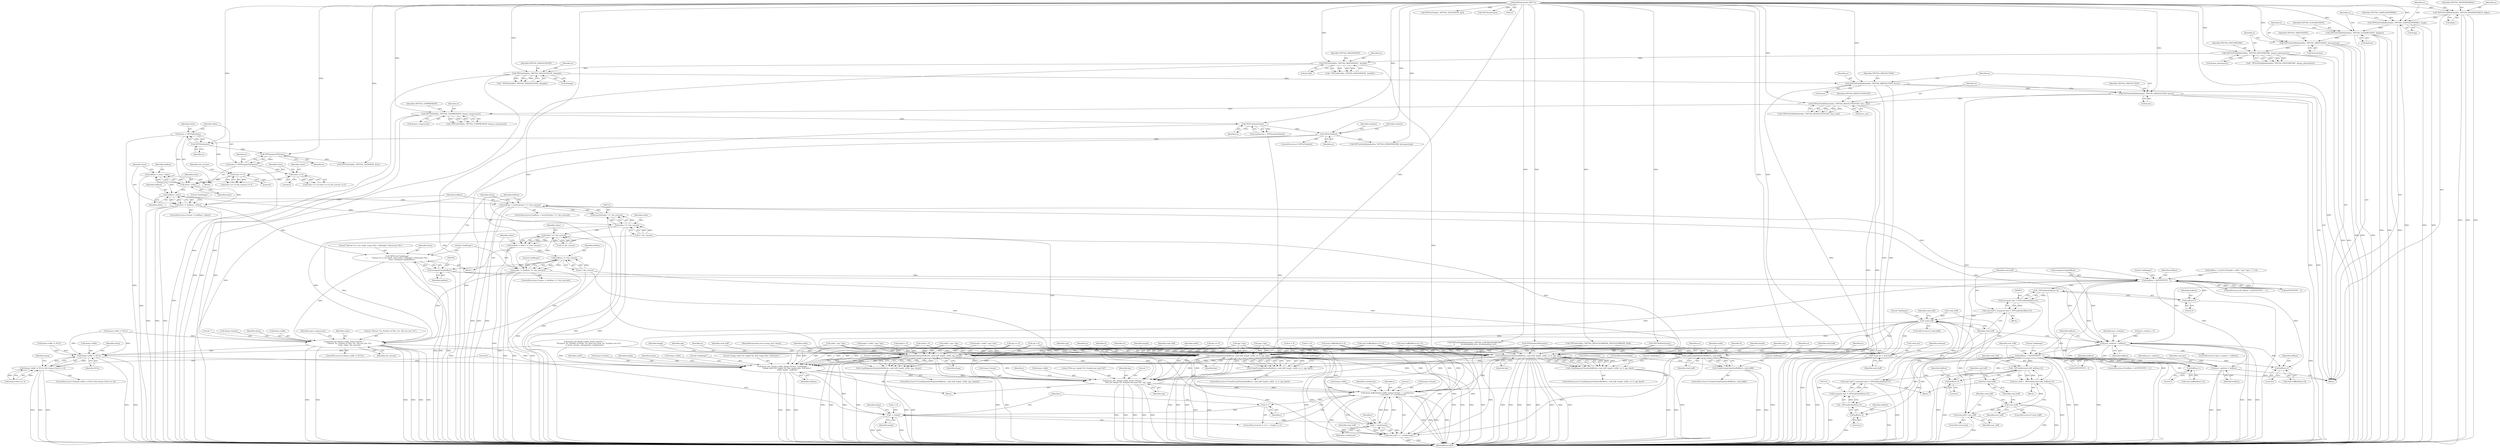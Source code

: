 digraph "0_libtiff_83a4b92815ea04969d494416eaae3d4c6b338e4a#diff-c8b4b355f9b5c06d585b23138e1c185f_5@integer" {
"1000692" [label="(Call,buffsize = tlsize * ntiles)"];
"1000694" [label="(Call,tlsize * ntiles)"];
"1000679" [label="(Call,tlsize == 0)"];
"1000651" [label="(Call,tlsize = TIFFTileSize(in))"];
"1000653" [label="(Call,TIFFTileSize(in))"];
"1000645" [label="(Call,TIFFIsTiled(in))"];
"1000422" [label="(Call,TIFFScanlineSize(in))"];
"1000304" [label="(Call,TIFFGetField(in, TIFFTAG_COMPRESSION, &input_compression))"];
"1000294" [label="(Call,TIFFGetFieldDefaulted(in, TIFFTAG_RESOLUTIONUNIT, &res_unit))"];
"1000287" [label="(Call,TIFFGetFieldDefaulted(in, TIFFTAG_YRESOLUTION, &yres))"];
"1000282" [label="(Call,TIFFGetFieldDefaulted(in, TIFFTAG_XRESOLUTION, &xres))"];
"1000274" [label="(Call,TIFFGetField(in, TIFFTAG_IMAGELENGTH, &length))"];
"1000264" [label="(Call,TIFFGetField(in, TIFFTAG_IMAGEWIDTH,  &width))"];
"1000254" [label="(Call,TIFFGetFieldDefaulted(in, TIFFTAG_PHOTOMETRIC, &input_photometric))"];
"1000247" [label="(Call,TIFFGetFieldDefaulted(in, TIFFTAG_ORIENTATION, &orientation))"];
"1000242" [label="(Call,TIFFGetFieldDefaulted(in, TIFFTAG_PLANARCONFIG, &planar))"];
"1000237" [label="(Call,TIFFGetFieldDefaulted(in, TIFFTAG_SAMPLESPERPIXEL, &spp))"];
"1000232" [label="(Call,TIFFGetFieldDefaulted(in, TIFFTAG_BITSPERSAMPLE, &bps))"];
"1000128" [label="(MethodParameterIn,TIFF* in)"];
"1000675" [label="(Call,ntiles == 0)"];
"1000655" [label="(Call,ntiles = TIFFNumberOfTiles(in))"];
"1000657" [label="(Call,TIFFNumberOfTiles(in))"];
"1000700" [label="(Call,buffsize / ntiles)"];
"1000698" [label="(Call,tlsize != (buffsize / ntiles))"];
"1000743" [label="(Call,TIFFError(\"loadImage\",\n\t        \"Tilesize %u is too small, using ntiles * tilelength * tilerowsize %lu\",\n                tlsize, (unsigned long)buffsize))"];
"1000756" [label="(Call,dump_info (dump->infile, dump->format, \"\", \n                 \"Tilesize: %u, Number of Tiles: %u, Tile row size: %u\",\n                 tlsize, ntiles, tile_rowsize))"];
"1001154" [label="(Call,dump->infile != NULL)"];
"1001153" [label="(Call,(dump->infile != NULL) && (dump->level == 2))"];
"1001165" [label="(Call,dump_info  (dump->infile, dump->format, \"loadImage\", \n                \"Image width %d, length %d, Raw image data, %4d bytes\",\n                width, length,  buffsize))"];
"1001177" [label="(Call,dump_info  (dump->infile, dump->format, \"\", \n                \"Bits per sample %d, Samples per pixel %d\", bps, spp))"];
"1001197" [label="(Call,dump_buffer(dump->infile, dump->format, 1, scanlinesize, \n                  i, read_buff + (i * scanlinesize)))"];
"1001195" [label="(Call,i++)"];
"1001192" [label="(Call,i < length)"];
"1001209" [label="(Call,i * scanlinesize)"];
"1001207" [label="(Call,read_buff + (i * scanlinesize))"];
"1000711" [label="(Call,buffsize < (uint32)(ntiles * tl * tile_rowsize))"];
"1000958" [label="(Call,buffsize > 0xFFFFFFFFU - 3)"];
"1000974" [label="(Call,_TIFFmalloc(buffsize+3))"];
"1000972" [label="(Call,(unsigned char *)_TIFFmalloc(buffsize+3))"];
"1000970" [label="(Call,read_buff = (unsigned char *)_TIFFmalloc(buffsize+3))"];
"1001024" [label="(Call,!read_buff)"];
"1001055" [label="(Call,*read_ptr = read_buff)"];
"1001070" [label="(Call,readContigStripsIntoBuffer(in, read_buff))"];
"1001069" [label="(Call,!(readContigStripsIntoBuffer(in, read_buff)))"];
"1001084" [label="(Call,readSeparateStripsIntoBuffer(in, read_buff, length, width, spp, dump))"];
"1001083" [label="(Call,!(readSeparateStripsIntoBuffer(in, read_buff, length, width, spp, dump)))"];
"1001107" [label="(Call,readContigTilesIntoBuffer(in, read_buff, length, width, tw, tl, spp, bps))"];
"1001106" [label="(Call,!(readContigTilesIntoBuffer(in, read_buff, length, width, tw, tl, spp, bps)))"];
"1001127" [label="(Call,readSeparateTilesIntoBuffer(in, read_buff, length, width, tw, tl, spp, bps))"];
"1001126" [label="(Call,!(readSeparateTilesIntoBuffer(in, read_buff, length, width, tw, tl, spp, bps)))"];
"1000975" [label="(Call,buffsize+3)"];
"1001041" [label="(Call,buffsize+1)"];
"1001048" [label="(Call,buffsize+2)"];
"1001052" [label="(Call,prev_readsize = buffsize)"];
"1000981" [label="(Call,prev_readsize < buffsize)"];
"1000986" [label="(Call,buffsize > 0xFFFFFFFFU - 3)"];
"1001000" [label="(Call,_TIFFrealloc(read_buff, buffsize+3))"];
"1000998" [label="(Call,new_buff = _TIFFrealloc(read_buff, buffsize+3))"];
"1001006" [label="(Call,!new_buff)"];
"1001020" [label="(Call,read_buff = new_buff)"];
"1001009" [label="(Call,free (read_buff))"];
"1001002" [label="(Call,buffsize+3)"];
"1001015" [label="(Call,_TIFFmalloc(buffsize+3))"];
"1001013" [label="(Call,(unsigned char *)_TIFFmalloc(buffsize+3))"];
"1001011" [label="(Call,read_buff = (unsigned char *)_TIFFmalloc(buffsize+3))"];
"1001016" [label="(Call,buffsize+3)"];
"1000715" [label="(Call,ntiles * tl * tile_rowsize)"];
"1000713" [label="(Call,(uint32)(ntiles * tl * tile_rowsize))"];
"1000723" [label="(Call,ntiles * tl * tile_rowsize)"];
"1000721" [label="(Call,buffsize = ntiles * tl * tile_rowsize)"];
"1000731" [label="(Call,buffsize / tl / tile_rowsize)"];
"1000729" [label="(Call,ntiles != (buffsize / tl / tile_rowsize))"];
"1000747" [label="(Call,(unsigned long)buffsize)"];
"1000884" [label="(Call,(unsigned long)buffsize)"];
"1001135" [label="(Identifier,bps)"];
"1001058" [label="(Identifier,read_buff)"];
"1001015" [label="(Call,_TIFFmalloc(buffsize+3))"];
"1000296" [label="(Identifier,TIFFTAG_RESOLUTIONUNIT)"];
"1000257" [label="(Call,&input_photometric)"];
"1001159" [label="(Call,dump->level == 2)"];
"1000284" [label="(Identifier,TIFFTAG_XRESOLUTION)"];
"1000980" [label="(ControlStructure,if (prev_readsize < buffsize))"];
"1000696" [label="(Identifier,ntiles)"];
"1000756" [label="(Call,dump_info (dump->infile, dump->format, \"\", \n                 \"Tilesize: %u, Number of Tiles: %u, Tile row size: %u\",\n                 tlsize, ntiles, tile_rowsize))"];
"1000658" [label="(Identifier,in)"];
"1001210" [label="(Identifier,i)"];
"1000297" [label="(Call,&res_unit)"];
"1001007" [label="(Identifier,new_buff)"];
"1000765" [label="(Identifier,tlsize)"];
"1000683" [label="(Identifier,tile_rowsize)"];
"1000255" [label="(Identifier,in)"];
"1001213" [label="(Literal,0)"];
"1000857" [label="(Call,length * width * spp * bps)"];
"1001186" [label="(Identifier,bps)"];
"1000304" [label="(Call,TIFFGetField(in, TIFFTAG_COMPRESSION, &input_compression))"];
"1001184" [label="(Literal,\"\")"];
"1001024" [label="(Call,!read_buff)"];
"1001206" [label="(Identifier,i)"];
"1001028" [label="(Literal,\"loadImage\")"];
"1001071" [label="(Identifier,in)"];
"1001098" [label="(ControlStructure,break;)"];
"1001083" [label="(Call,!(readSeparateStripsIntoBuffer(in, read_buff, length, width, spp, dump)))"];
"1001132" [label="(Identifier,tw)"];
"1000265" [label="(Identifier,in)"];
"1000975" [label="(Call,buffsize+3)"];
"1000851" [label="(Call,buffsize < (uint32) (((length * width * spp * bps) + 7) / 8))"];
"1000248" [label="(Identifier,in)"];
"1000976" [label="(Identifier,buffsize)"];
"1000697" [label="(ControlStructure,if (tlsize != (buffsize / ntiles)))"];
"1001053" [label="(Identifier,prev_readsize)"];
"1001018" [label="(Literal,3)"];
"1000181" [label="(Call,width = 0)"];
"1001049" [label="(Identifier,buffsize)"];
"1001179" [label="(Identifier,dump)"];
"1000750" [label="(ControlStructure,if (dump->infile != NULL))"];
"1001009" [label="(Call,free (read_buff))"];
"1001106" [label="(Call,!(readContigTilesIntoBuffer(in, read_buff, length, width, tw, tl, spp, bps)))"];
"1000645" [label="(Call,TIFFIsTiled(in))"];
"1000757" [label="(Call,dump->infile)"];
"1001008" [label="(Block,)"];
"1001177" [label="(Call,dump_info  (dump->infile, dump->format, \"\", \n                \"Bits per sample %d, Samples per pixel %d\", bps, spp))"];
"1000988" [label="(Call,0xFFFFFFFFU - 3)"];
"1001088" [label="(Identifier,width)"];
"1001181" [label="(Call,dump->format)"];
"1000263" [label="(Call,! TIFFGetField(in, TIFFTAG_IMAGEWIDTH,  &width))"];
"1000730" [label="(Identifier,ntiles)"];
"1000420" [label="(Call,scanlinesize = TIFFScanlineSize(in))"];
"1000256" [label="(Identifier,TIFFTAG_PHOTOMETRIC)"];
"1001005" [label="(ControlStructure,if (!new_buff))"];
"1001069" [label="(Call,!(readContigStripsIntoBuffer(in, read_buff)))"];
"1001166" [label="(Call,dump->infile)"];
"1000237" [label="(Call,TIFFGetFieldDefaulted(in, TIFFTAG_SAMPLESPERPIXEL, &spp))"];
"1001087" [label="(Identifier,length)"];
"1000971" [label="(Identifier,read_buff)"];
"1001199" [label="(Identifier,dump)"];
"1000132" [label="(Block,)"];
"1000987" [label="(Identifier,buffsize)"];
"1000699" [label="(Identifier,tlsize)"];
"1000266" [label="(Identifier,TIFFTAG_IMAGEWIDTH)"];
"1001025" [label="(Identifier,read_buff)"];
"1001131" [label="(Identifier,width)"];
"1000285" [label="(Call,&xres)"];
"1000960" [label="(Call,0xFFFFFFFFU - 3)"];
"1001187" [label="(Identifier,spp)"];
"1000956" [label="(Block,)"];
"1001055" [label="(Call,*read_ptr = read_buff)"];
"1000985" [label="(ControlStructure,if( buffsize > 0xFFFFFFFFU - 3 ))"];
"1001002" [label="(Call,buffsize+3)"];
"1000238" [label="(Identifier,in)"];
"1001017" [label="(Identifier,buffsize)"];
"1001041" [label="(Call,buffsize+1)"];
"1001189" [label="(Call,i = 0)"];
"1000656" [label="(Identifier,ntiles)"];
"1000908" [label="(Identifier,input_compression)"];
"1000678" [label="(Call,tlsize == 0 || tile_rowsize == 0)"];
"1000239" [label="(Identifier,TIFFTAG_SAMPLESPERPIXEL)"];
"1001167" [label="(Identifier,dump)"];
"1001190" [label="(Identifier,i)"];
"1000159" [label="(Call,spp = 0)"];
"1001115" [label="(Identifier,bps)"];
"1000998" [label="(Call,new_buff = _TIFFrealloc(read_buff, buffsize+3))"];
"1000749" [label="(Identifier,buffsize)"];
"1000651" [label="(Call,tlsize = TIFFTileSize(in))"];
"1000244" [label="(Identifier,TIFFTAG_PLANARCONFIG)"];
"1000772" [label="(Identifier,readunit)"];
"1001050" [label="(Literal,2)"];
"1001042" [label="(Identifier,buffsize)"];
"1001020" [label="(Call,read_buff = new_buff)"];
"1001023" [label="(ControlStructure,if (!read_buff))"];
"1000710" [label="(ControlStructure,if (buffsize < (uint32)(ntiles * tl * tile_rowsize)))"];
"1001133" [label="(Identifier,tl)"];
"1000289" [label="(Identifier,TIFFTAG_YRESOLUTION)"];
"1000723" [label="(Call,ntiles * tl * tile_rowsize)"];
"1000655" [label="(Call,ntiles = TIFFNumberOfTiles(in))"];
"1000306" [label="(Identifier,TIFFTAG_COMPRESSION)"];
"1000649" [label="(Identifier,readunit)"];
"1001130" [label="(Identifier,length)"];
"1000293" [label="(Call,!TIFFGetFieldDefaulted(in, TIFFTAG_RESOLUTIONUNIT, &res_unit))"];
"1001001" [label="(Identifier,read_buff)"];
"1000267" [label="(Call,&width)"];
"1000982" [label="(Identifier,prev_readsize)"];
"1001114" [label="(Identifier,spp)"];
"1001134" [label="(Identifier,spp)"];
"1001128" [label="(Identifier,in)"];
"1000422" [label="(Call,TIFFScanlineSize(in))"];
"1001011" [label="(Call,read_buff = (unsigned char *)_TIFFmalloc(buffsize+3))"];
"1000747" [label="(Call,(unsigned long)buffsize)"];
"1001118" [label="(Literal,\"loadImage\")"];
"1001000" [label="(Call,_TIFFrealloc(read_buff, buffsize+3))"];
"1000277" [label="(Call,&length)"];
"1000914" [label="(Call,TIFFSetField(in, TIFFTAG_JPEGCOLORMODE, JPEGCOLORMODE_RGB))"];
"1000676" [label="(Identifier,ntiles)"];
"1000875" [label="(Call,spp * bps)"];
"1001158" [label="(Identifier,NULL)"];
"1001176" [label="(Identifier,buffsize)"];
"1000295" [label="(Identifier,in)"];
"1000674" [label="(Call,ntiles == 0 || tlsize == 0 || tile_rowsize == 0)"];
"1001208" [label="(Identifier,read_buff)"];
"1001056" [label="(Call,*read_ptr)"];
"1001048" [label="(Call,buffsize+2)"];
"1001004" [label="(Literal,3)"];
"1000423" [label="(Identifier,in)"];
"1000653" [label="(Call,TIFFTileSize(in))"];
"1000264" [label="(Call,TIFFGetField(in, TIFFTAG_IMAGEWIDTH,  &width))"];
"1000185" [label="(Call,length = 0)"];
"1000652" [label="(Identifier,tlsize)"];
"1000646" [label="(Identifier,in)"];
"1000242" [label="(Call,TIFFGetFieldDefaulted(in, TIFFTAG_PLANARCONFIG, &planar))"];
"1001204" [label="(Literal,1)"];
"1001090" [label="(Identifier,dump)"];
"1001126" [label="(Call,!(readSeparateTilesIntoBuffer(in, read_buff, length, width, tw, tl, spp, bps)))"];
"1000711" [label="(Call,buffsize < (uint32)(ntiles * tl * tile_rowsize))"];
"1000700" [label="(Call,buffsize / ntiles)"];
"1001154" [label="(Call,dump->infile != NULL)"];
"1001172" [label="(Literal,\"loadImage\")"];
"1000283" [label="(Identifier,in)"];
"1000632" [label="(Call,spp == 0)"];
"1001038" [label="(Call,read_buff[buffsize+1] = 0)"];
"1001045" [label="(Call,read_buff[buffsize+2] = 0)"];
"1000659" [label="(Call,TIFFGetField(in, TIFFTAG_TILEWIDTH, &tw))"];
"1000679" [label="(Call,tlsize == 0)"];
"1000243" [label="(Identifier,in)"];
"1000721" [label="(Call,buffsize = ntiles * tl * tile_rowsize)"];
"1000290" [label="(Call,&yres)"];
"1000305" [label="(Identifier,in)"];
"1000247" [label="(Call,TIFFGetFieldDefaulted(in, TIFFTAG_ORIENTATION, &orientation))"];
"1000249" [label="(Identifier,TIFFTAG_ORIENTATION)"];
"1000664" [label="(Call,TIFFGetField(in, TIFFTAG_TILELENGTH, &tl))"];
"1001089" [label="(Identifier,spp)"];
"1001019" [label="(ControlStructure,else)"];
"1001201" [label="(Call,dump->format)"];
"1001198" [label="(Call,dump->infile)"];
"1000720" [label="(Block,)"];
"1001039" [label="(Call,read_buff[buffsize+1])"];
"1001108" [label="(Identifier,in)"];
"1001155" [label="(Call,dump->infile)"];
"1001084" [label="(Call,readSeparateStripsIntoBuffer(in, read_buff, length, width, spp, dump))"];
"1000253" [label="(Call,! TIFFGetFieldDefaulted(in, TIFFTAG_PHOTOMETRIC, &input_photometric))"];
"1000861" [label="(Call,spp * bps)"];
"1000234" [label="(Identifier,TIFFTAG_BITSPERSAMPLE)"];
"1001054" [label="(Identifier,buffsize)"];
"1000957" [label="(ControlStructure,if( buffsize > 0xFFFFFFFFU - 3 ))"];
"1000745" [label="(Literal,\"Tilesize %u is too small, using ntiles * tilelength * tilerowsize %lu\")"];
"1000712" [label="(Identifier,buffsize)"];
"1001107" [label="(Call,readContigTilesIntoBuffer(in, read_buff, length, width, tw, tl, spp, bps))"];
"1000774" [label="(Call,TIFFGetFieldDefaulted(in, TIFFTAG_ROWSPERSTRIP, &rowsperstrip))"];
"1000753" [label="(Identifier,dump)"];
"1001082" [label="(ControlStructure,if (!(readSeparateStripsIntoBuffer(in, read_buff, length, width, spp, dump))))"];
"1001113" [label="(Identifier,tl)"];
"1000766" [label="(Identifier,ntiles)"];
"1001057" [label="(Identifier,read_ptr)"];
"1000303" [label="(Call,!TIFFGetField(in, TIFFTAG_COMPRESSION, &input_compression))"];
"1001012" [label="(Identifier,read_buff)"];
"1001161" [label="(Identifier,dump)"];
"1000767" [label="(Identifier,tile_rowsize)"];
"1001209" [label="(Call,i * scanlinesize)"];
"1000722" [label="(Identifier,buffsize)"];
"1000715" [label="(Call,ntiles * tl * tile_rowsize)"];
"1000671" [label="(Call,TIFFTileRowSize(in))"];
"1000250" [label="(Call,&orientation)"];
"1000629" [label="(Call,bps == 0)"];
"1001033" [label="(Call,read_buff[buffsize] = 0)"];
"1001085" [label="(Identifier,in)"];
"1000986" [label="(Call,buffsize > 0xFFFFFFFFU - 3)"];
"1001010" [label="(Identifier,read_buff)"];
"1000695" [label="(Identifier,tlsize)"];
"1001214" [label="(MethodReturn,RET)"];
"1000675" [label="(Call,ntiles == 0)"];
"1001112" [label="(Identifier,tw)"];
"1000205" [label="(Call,tw = 0)"];
"1001022" [label="(Identifier,new_buff)"];
"1000240" [label="(Call,&spp)"];
"1000893" [label="(Call,dump_info (dump->infile, dump->format, \"\",\n                 \"Stripsize: %u, Number of Strips: %u, Rows per Strip: %u, Scanline size: %u\",\n\t\t stsize, nstrips, rowsperstrip, scanlinesize))"];
"1001138" [label="(Literal,\"loadImage\")"];
"1001043" [label="(Literal,1)"];
"1000983" [label="(Identifier,buffsize)"];
"1000738" [label="(Literal,\"loadImage\")"];
"1001164" [label="(Block,)"];
"1001013" [label="(Call,(unsigned char *)_TIFFmalloc(buffsize+3))"];
"1000859" [label="(Call,width * spp * bps)"];
"1001211" [label="(Identifier,scanlinesize)"];
"1000925" [label="(Call,TIFFGetFieldDefaulted(in, TIFFTAG_YCBCRSUBSAMPLING,\n \t\t           &subsampling_horiz, &subsampling_vert))"];
"1000764" [label="(Literal,\"Tilesize: %u, Number of Tiles: %u, Tile row size: %u\")"];
"1000694" [label="(Call,tlsize * ntiles)"];
"1001086" [label="(Identifier,read_buff)"];
"1000288" [label="(Identifier,in)"];
"1000698" [label="(Call,tlsize != (buffsize / ntiles))"];
"1001143" [label="(ControlStructure,break;)"];
"1000233" [label="(Identifier,in)"];
"1001093" [label="(Literal,\"loadImage\")"];
"1000307" [label="(Call,&input_compression)"];
"1000984" [label="(Block,)"];
"1000981" [label="(Call,prev_readsize < buffsize)"];
"1000725" [label="(Call,tl * tile_rowsize)"];
"1000282" [label="(Call,TIFFGetFieldDefaulted(in, TIFFTAG_XRESOLUTION, &xres))"];
"1000294" [label="(Call,TIFFGetFieldDefaulted(in, TIFFTAG_RESOLUTIONUNIT, &res_unit))"];
"1000958" [label="(Call,buffsize > 0xFFFFFFFFU - 3)"];
"1000128" [label="(MethodParameterIn,TIFF* in)"];
"1001129" [label="(Identifier,read_buff)"];
"1000713" [label="(Call,(uint32)(ntiles * tl * tile_rowsize))"];
"1000274" [label="(Call,TIFFGetField(in, TIFFTAG_IMAGELENGTH, &length))"];
"1000235" [label="(Call,&bps)"];
"1000692" [label="(Call,buffsize = tlsize * ntiles)"];
"1000677" [label="(Literal,0)"];
"1000729" [label="(Call,ntiles != (buffsize / tl / tile_rowsize))"];
"1000733" [label="(Call,tl / tile_rowsize)"];
"1000232" [label="(Call,TIFFGetFieldDefaulted(in, TIFFTAG_BITSPERSAMPLE, &bps))"];
"1000660" [label="(Identifier,in)"];
"1001153" [label="(Call,(dump->infile != NULL) && (dump->level == 2))"];
"1000965" [label="(Literal,\"loadImage\")"];
"1000654" [label="(Identifier,in)"];
"1000781" [label="(Call,TIFFStripSize(in))"];
"1000763" [label="(Literal,\"\")"];
"1001173" [label="(Literal,\"Image width %d, length %d, Raw image data, %4d bytes\")"];
"1000970" [label="(Call,read_buff = (unsigned char *)_TIFFmalloc(buffsize+3))"];
"1000954" [label="(Call,!read_buff)"];
"1001105" [label="(ControlStructure,if (!(readContigTilesIntoBuffer(in, read_buff, length, width, tw, tl, spp, bps))))"];
"1000743" [label="(Call,TIFFError(\"loadImage\",\n\t        \"Tilesize %u is too small, using ntiles * tilelength * tilerowsize %lu\",\n                tlsize, (unsigned long)buffsize))"];
"1000701" [label="(Identifier,buffsize)"];
"1000717" [label="(Call,tl * tile_rowsize)"];
"1000693" [label="(Identifier,buffsize)"];
"1000275" [label="(Identifier,in)"];
"1000681" [label="(Literal,0)"];
"1001110" [label="(Identifier,length)"];
"1000229" [label="(Call,prev_readsize = 0)"];
"1000273" [label="(Call,! TIFFGetField(in, TIFFTAG_IMAGELENGTH, &length))"];
"1000254" [label="(Call,TIFFGetFieldDefaulted(in, TIFFTAG_PHOTOMETRIC, &input_photometric))"];
"1001046" [label="(Call,read_buff[buffsize+2])"];
"1000716" [label="(Identifier,ntiles)"];
"1001178" [label="(Call,dump->infile)"];
"1000760" [label="(Call,dump->format)"];
"1001006" [label="(Call,!new_buff)"];
"1000972" [label="(Call,(unsigned char *)_TIFFmalloc(buffsize+3))"];
"1000657" [label="(Call,TIFFNumberOfTiles(in))"];
"1000977" [label="(Literal,3)"];
"1000245" [label="(Call,&planar)"];
"1000873" [label="(Call,width * spp * bps)"];
"1001109" [label="(Identifier,read_buff)"];
"1000647" [label="(Block,)"];
"1000644" [label="(ControlStructure,if (TIFFIsTiled(in)))"];
"1000702" [label="(Identifier,ntiles)"];
"1000287" [label="(Call,TIFFGetFieldDefaulted(in, TIFFTAG_YRESOLUTION, &yres))"];
"1000871" [label="(Call,length * width * spp * bps)"];
"1001193" [label="(Identifier,i)"];
"1000974" [label="(Call,_TIFFmalloc(buffsize+3))"];
"1000993" [label="(Literal,\"loadImage\")"];
"1001205" [label="(Identifier,scanlinesize)"];
"1000209" [label="(Call,tl = 0)"];
"1000731" [label="(Call,buffsize / tl / tile_rowsize)"];
"1001152" [label="(ControlStructure,if ((dump->infile != NULL) && (dump->level == 2)))"];
"1001068" [label="(ControlStructure,if (!(readContigStripsIntoBuffer(in, read_buff))))"];
"1001127" [label="(Call,readSeparateTilesIntoBuffer(in, read_buff, length, width, tw, tl, spp, bps))"];
"1000680" [label="(Identifier,tlsize)"];
"1000744" [label="(Literal,\"loadImage\")"];
"1000888" [label="(Call,dump->infile != NULL)"];
"1001165" [label="(Call,dump_info  (dump->infile, dump->format, \"loadImage\", \n                \"Image width %d, length %d, Raw image data, %4d bytes\",\n                width, length,  buffsize))"];
"1001052" [label="(Call,prev_readsize = buffsize)"];
"1001035" [label="(Identifier,read_buff)"];
"1001111" [label="(Identifier,width)"];
"1001174" [label="(Identifier,width)"];
"1000785" [label="(Call,TIFFNumberOfStrips(in))"];
"1001075" [label="(Literal,\"loadImage\")"];
"1000999" [label="(Identifier,new_buff)"];
"1000751" [label="(Call,dump->infile != NULL)"];
"1000724" [label="(Identifier,ntiles)"];
"1000746" [label="(Identifier,tlsize)"];
"1000705" [label="(Literal,\"loadImage\")"];
"1001188" [label="(ControlStructure,for (i = 0; i < length; i++))"];
"1000728" [label="(ControlStructure,if (ntiles != (buffsize / tl / tile_rowsize)))"];
"1000130" [label="(MethodParameterIn,struct dump_opts *dump)"];
"1001016" [label="(Call,buffsize+3)"];
"1001169" [label="(Call,dump->format)"];
"1001125" [label="(ControlStructure,if (!(readSeparateTilesIntoBuffer(in, read_buff, length, width, tw, tl, spp, bps))))"];
"1000276" [label="(Identifier,TIFFTAG_IMAGELENGTH)"];
"1001175" [label="(Identifier,length)"];
"1001060" [label="(Identifier,readunit)"];
"1001072" [label="(Identifier,read_buff)"];
"1001207" [label="(Call,read_buff + (i * scanlinesize))"];
"1001194" [label="(Identifier,length)"];
"1001021" [label="(Identifier,read_buff)"];
"1001003" [label="(Identifier,buffsize)"];
"1000732" [label="(Identifier,buffsize)"];
"1001192" [label="(Call,i < length)"];
"1000959" [label="(Identifier,buffsize)"];
"1001070" [label="(Call,readContigStripsIntoBuffer(in, read_buff))"];
"1001196" [label="(Identifier,i)"];
"1001197" [label="(Call,dump_buffer(dump->infile, dump->format, 1, scanlinesize, \n                  i, read_buff + (i * scanlinesize)))"];
"1001185" [label="(Literal,\"Bits per sample %d, Samples per pixel %d\")"];
"1001195" [label="(Call,i++)"];
"1000692" -> "1000647"  [label="AST: "];
"1000692" -> "1000694"  [label="CFG: "];
"1000693" -> "1000692"  [label="AST: "];
"1000694" -> "1000692"  [label="AST: "];
"1000699" -> "1000692"  [label="CFG: "];
"1000692" -> "1001214"  [label="DDG: "];
"1000694" -> "1000692"  [label="DDG: "];
"1000694" -> "1000692"  [label="DDG: "];
"1000692" -> "1000700"  [label="DDG: "];
"1000694" -> "1000696"  [label="CFG: "];
"1000695" -> "1000694"  [label="AST: "];
"1000696" -> "1000694"  [label="AST: "];
"1000679" -> "1000694"  [label="DDG: "];
"1000651" -> "1000694"  [label="DDG: "];
"1000675" -> "1000694"  [label="DDG: "];
"1000694" -> "1000698"  [label="DDG: "];
"1000694" -> "1000700"  [label="DDG: "];
"1000679" -> "1000678"  [label="AST: "];
"1000679" -> "1000681"  [label="CFG: "];
"1000680" -> "1000679"  [label="AST: "];
"1000681" -> "1000679"  [label="AST: "];
"1000683" -> "1000679"  [label="CFG: "];
"1000678" -> "1000679"  [label="CFG: "];
"1000679" -> "1000678"  [label="DDG: "];
"1000679" -> "1000678"  [label="DDG: "];
"1000651" -> "1000679"  [label="DDG: "];
"1000651" -> "1000647"  [label="AST: "];
"1000651" -> "1000653"  [label="CFG: "];
"1000652" -> "1000651"  [label="AST: "];
"1000653" -> "1000651"  [label="AST: "];
"1000656" -> "1000651"  [label="CFG: "];
"1000651" -> "1001214"  [label="DDG: "];
"1000653" -> "1000651"  [label="DDG: "];
"1000653" -> "1000654"  [label="CFG: "];
"1000654" -> "1000653"  [label="AST: "];
"1000645" -> "1000653"  [label="DDG: "];
"1000128" -> "1000653"  [label="DDG: "];
"1000653" -> "1000657"  [label="DDG: "];
"1000645" -> "1000644"  [label="AST: "];
"1000645" -> "1000646"  [label="CFG: "];
"1000646" -> "1000645"  [label="AST: "];
"1000649" -> "1000645"  [label="CFG: "];
"1000772" -> "1000645"  [label="CFG: "];
"1000645" -> "1001214"  [label="DDG: "];
"1000422" -> "1000645"  [label="DDG: "];
"1000128" -> "1000645"  [label="DDG: "];
"1000645" -> "1000774"  [label="DDG: "];
"1000422" -> "1000420"  [label="AST: "];
"1000422" -> "1000423"  [label="CFG: "];
"1000423" -> "1000422"  [label="AST: "];
"1000420" -> "1000422"  [label="CFG: "];
"1000422" -> "1001214"  [label="DDG: "];
"1000422" -> "1000420"  [label="DDG: "];
"1000304" -> "1000422"  [label="DDG: "];
"1000128" -> "1000422"  [label="DDG: "];
"1000304" -> "1000303"  [label="AST: "];
"1000304" -> "1000307"  [label="CFG: "];
"1000305" -> "1000304"  [label="AST: "];
"1000306" -> "1000304"  [label="AST: "];
"1000307" -> "1000304"  [label="AST: "];
"1000303" -> "1000304"  [label="CFG: "];
"1000304" -> "1001214"  [label="DDG: "];
"1000304" -> "1001214"  [label="DDG: "];
"1000304" -> "1000303"  [label="DDG: "];
"1000304" -> "1000303"  [label="DDG: "];
"1000304" -> "1000303"  [label="DDG: "];
"1000294" -> "1000304"  [label="DDG: "];
"1000128" -> "1000304"  [label="DDG: "];
"1000294" -> "1000293"  [label="AST: "];
"1000294" -> "1000297"  [label="CFG: "];
"1000295" -> "1000294"  [label="AST: "];
"1000296" -> "1000294"  [label="AST: "];
"1000297" -> "1000294"  [label="AST: "];
"1000293" -> "1000294"  [label="CFG: "];
"1000294" -> "1001214"  [label="DDG: "];
"1000294" -> "1001214"  [label="DDG: "];
"1000294" -> "1000293"  [label="DDG: "];
"1000294" -> "1000293"  [label="DDG: "];
"1000294" -> "1000293"  [label="DDG: "];
"1000287" -> "1000294"  [label="DDG: "];
"1000128" -> "1000294"  [label="DDG: "];
"1000287" -> "1000132"  [label="AST: "];
"1000287" -> "1000290"  [label="CFG: "];
"1000288" -> "1000287"  [label="AST: "];
"1000289" -> "1000287"  [label="AST: "];
"1000290" -> "1000287"  [label="AST: "];
"1000295" -> "1000287"  [label="CFG: "];
"1000287" -> "1001214"  [label="DDG: "];
"1000287" -> "1001214"  [label="DDG: "];
"1000287" -> "1001214"  [label="DDG: "];
"1000282" -> "1000287"  [label="DDG: "];
"1000128" -> "1000287"  [label="DDG: "];
"1000282" -> "1000132"  [label="AST: "];
"1000282" -> "1000285"  [label="CFG: "];
"1000283" -> "1000282"  [label="AST: "];
"1000284" -> "1000282"  [label="AST: "];
"1000285" -> "1000282"  [label="AST: "];
"1000288" -> "1000282"  [label="CFG: "];
"1000282" -> "1001214"  [label="DDG: "];
"1000282" -> "1001214"  [label="DDG: "];
"1000282" -> "1001214"  [label="DDG: "];
"1000274" -> "1000282"  [label="DDG: "];
"1000128" -> "1000282"  [label="DDG: "];
"1000274" -> "1000273"  [label="AST: "];
"1000274" -> "1000277"  [label="CFG: "];
"1000275" -> "1000274"  [label="AST: "];
"1000276" -> "1000274"  [label="AST: "];
"1000277" -> "1000274"  [label="AST: "];
"1000273" -> "1000274"  [label="CFG: "];
"1000274" -> "1001214"  [label="DDG: "];
"1000274" -> "1001214"  [label="DDG: "];
"1000274" -> "1000273"  [label="DDG: "];
"1000274" -> "1000273"  [label="DDG: "];
"1000274" -> "1000273"  [label="DDG: "];
"1000264" -> "1000274"  [label="DDG: "];
"1000128" -> "1000274"  [label="DDG: "];
"1000264" -> "1000263"  [label="AST: "];
"1000264" -> "1000267"  [label="CFG: "];
"1000265" -> "1000264"  [label="AST: "];
"1000266" -> "1000264"  [label="AST: "];
"1000267" -> "1000264"  [label="AST: "];
"1000263" -> "1000264"  [label="CFG: "];
"1000264" -> "1001214"  [label="DDG: "];
"1000264" -> "1001214"  [label="DDG: "];
"1000264" -> "1000263"  [label="DDG: "];
"1000264" -> "1000263"  [label="DDG: "];
"1000264" -> "1000263"  [label="DDG: "];
"1000254" -> "1000264"  [label="DDG: "];
"1000128" -> "1000264"  [label="DDG: "];
"1000254" -> "1000253"  [label="AST: "];
"1000254" -> "1000257"  [label="CFG: "];
"1000255" -> "1000254"  [label="AST: "];
"1000256" -> "1000254"  [label="AST: "];
"1000257" -> "1000254"  [label="AST: "];
"1000253" -> "1000254"  [label="CFG: "];
"1000254" -> "1001214"  [label="DDG: "];
"1000254" -> "1001214"  [label="DDG: "];
"1000254" -> "1000253"  [label="DDG: "];
"1000254" -> "1000253"  [label="DDG: "];
"1000254" -> "1000253"  [label="DDG: "];
"1000247" -> "1000254"  [label="DDG: "];
"1000128" -> "1000254"  [label="DDG: "];
"1000247" -> "1000132"  [label="AST: "];
"1000247" -> "1000250"  [label="CFG: "];
"1000248" -> "1000247"  [label="AST: "];
"1000249" -> "1000247"  [label="AST: "];
"1000250" -> "1000247"  [label="AST: "];
"1000255" -> "1000247"  [label="CFG: "];
"1000247" -> "1001214"  [label="DDG: "];
"1000247" -> "1001214"  [label="DDG: "];
"1000247" -> "1001214"  [label="DDG: "];
"1000242" -> "1000247"  [label="DDG: "];
"1000128" -> "1000247"  [label="DDG: "];
"1000242" -> "1000132"  [label="AST: "];
"1000242" -> "1000245"  [label="CFG: "];
"1000243" -> "1000242"  [label="AST: "];
"1000244" -> "1000242"  [label="AST: "];
"1000245" -> "1000242"  [label="AST: "];
"1000248" -> "1000242"  [label="CFG: "];
"1000242" -> "1001214"  [label="DDG: "];
"1000242" -> "1001214"  [label="DDG: "];
"1000242" -> "1001214"  [label="DDG: "];
"1000237" -> "1000242"  [label="DDG: "];
"1000128" -> "1000242"  [label="DDG: "];
"1000237" -> "1000132"  [label="AST: "];
"1000237" -> "1000240"  [label="CFG: "];
"1000238" -> "1000237"  [label="AST: "];
"1000239" -> "1000237"  [label="AST: "];
"1000240" -> "1000237"  [label="AST: "];
"1000243" -> "1000237"  [label="CFG: "];
"1000237" -> "1001214"  [label="DDG: "];
"1000237" -> "1001214"  [label="DDG: "];
"1000237" -> "1001214"  [label="DDG: "];
"1000232" -> "1000237"  [label="DDG: "];
"1000128" -> "1000237"  [label="DDG: "];
"1000232" -> "1000132"  [label="AST: "];
"1000232" -> "1000235"  [label="CFG: "];
"1000233" -> "1000232"  [label="AST: "];
"1000234" -> "1000232"  [label="AST: "];
"1000235" -> "1000232"  [label="AST: "];
"1000238" -> "1000232"  [label="CFG: "];
"1000232" -> "1001214"  [label="DDG: "];
"1000232" -> "1001214"  [label="DDG: "];
"1000232" -> "1001214"  [label="DDG: "];
"1000128" -> "1000232"  [label="DDG: "];
"1000128" -> "1000127"  [label="AST: "];
"1000128" -> "1001214"  [label="DDG: "];
"1000128" -> "1000657"  [label="DDG: "];
"1000128" -> "1000659"  [label="DDG: "];
"1000128" -> "1000664"  [label="DDG: "];
"1000128" -> "1000671"  [label="DDG: "];
"1000128" -> "1000774"  [label="DDG: "];
"1000128" -> "1000781"  [label="DDG: "];
"1000128" -> "1000785"  [label="DDG: "];
"1000128" -> "1000914"  [label="DDG: "];
"1000128" -> "1000925"  [label="DDG: "];
"1000128" -> "1001070"  [label="DDG: "];
"1000128" -> "1001084"  [label="DDG: "];
"1000128" -> "1001107"  [label="DDG: "];
"1000128" -> "1001127"  [label="DDG: "];
"1000675" -> "1000674"  [label="AST: "];
"1000675" -> "1000677"  [label="CFG: "];
"1000676" -> "1000675"  [label="AST: "];
"1000677" -> "1000675"  [label="AST: "];
"1000680" -> "1000675"  [label="CFG: "];
"1000674" -> "1000675"  [label="CFG: "];
"1000675" -> "1000674"  [label="DDG: "];
"1000675" -> "1000674"  [label="DDG: "];
"1000655" -> "1000675"  [label="DDG: "];
"1000655" -> "1000647"  [label="AST: "];
"1000655" -> "1000657"  [label="CFG: "];
"1000656" -> "1000655"  [label="AST: "];
"1000657" -> "1000655"  [label="AST: "];
"1000660" -> "1000655"  [label="CFG: "];
"1000655" -> "1001214"  [label="DDG: "];
"1000657" -> "1000655"  [label="DDG: "];
"1000657" -> "1000658"  [label="CFG: "];
"1000658" -> "1000657"  [label="AST: "];
"1000657" -> "1000659"  [label="DDG: "];
"1000700" -> "1000698"  [label="AST: "];
"1000700" -> "1000702"  [label="CFG: "];
"1000701" -> "1000700"  [label="AST: "];
"1000702" -> "1000700"  [label="AST: "];
"1000698" -> "1000700"  [label="CFG: "];
"1000700" -> "1000698"  [label="DDG: "];
"1000700" -> "1000698"  [label="DDG: "];
"1000700" -> "1000711"  [label="DDG: "];
"1000700" -> "1000715"  [label="DDG: "];
"1000698" -> "1000697"  [label="AST: "];
"1000699" -> "1000698"  [label="AST: "];
"1000705" -> "1000698"  [label="CFG: "];
"1000712" -> "1000698"  [label="CFG: "];
"1000698" -> "1001214"  [label="DDG: "];
"1000698" -> "1001214"  [label="DDG: "];
"1000698" -> "1001214"  [label="DDG: "];
"1000698" -> "1000743"  [label="DDG: "];
"1000698" -> "1000756"  [label="DDG: "];
"1000743" -> "1000720"  [label="AST: "];
"1000743" -> "1000747"  [label="CFG: "];
"1000744" -> "1000743"  [label="AST: "];
"1000745" -> "1000743"  [label="AST: "];
"1000746" -> "1000743"  [label="AST: "];
"1000747" -> "1000743"  [label="AST: "];
"1000753" -> "1000743"  [label="CFG: "];
"1000743" -> "1001214"  [label="DDG: "];
"1000743" -> "1001214"  [label="DDG: "];
"1000743" -> "1001214"  [label="DDG: "];
"1000747" -> "1000743"  [label="DDG: "];
"1000743" -> "1000756"  [label="DDG: "];
"1000756" -> "1000750"  [label="AST: "];
"1000756" -> "1000767"  [label="CFG: "];
"1000757" -> "1000756"  [label="AST: "];
"1000760" -> "1000756"  [label="AST: "];
"1000763" -> "1000756"  [label="AST: "];
"1000764" -> "1000756"  [label="AST: "];
"1000765" -> "1000756"  [label="AST: "];
"1000766" -> "1000756"  [label="AST: "];
"1000767" -> "1000756"  [label="AST: "];
"1000908" -> "1000756"  [label="CFG: "];
"1000756" -> "1001214"  [label="DDG: "];
"1000756" -> "1001214"  [label="DDG: "];
"1000756" -> "1001214"  [label="DDG: "];
"1000756" -> "1001214"  [label="DDG: "];
"1000756" -> "1001214"  [label="DDG: "];
"1000756" -> "1001214"  [label="DDG: "];
"1000751" -> "1000756"  [label="DDG: "];
"1000715" -> "1000756"  [label="DDG: "];
"1000729" -> "1000756"  [label="DDG: "];
"1000733" -> "1000756"  [label="DDG: "];
"1000717" -> "1000756"  [label="DDG: "];
"1000756" -> "1001154"  [label="DDG: "];
"1000756" -> "1001165"  [label="DDG: "];
"1001154" -> "1001153"  [label="AST: "];
"1001154" -> "1001158"  [label="CFG: "];
"1001155" -> "1001154"  [label="AST: "];
"1001158" -> "1001154"  [label="AST: "];
"1001161" -> "1001154"  [label="CFG: "];
"1001153" -> "1001154"  [label="CFG: "];
"1001154" -> "1001214"  [label="DDG: "];
"1001154" -> "1001214"  [label="DDG: "];
"1001154" -> "1001153"  [label="DDG: "];
"1001154" -> "1001153"  [label="DDG: "];
"1000893" -> "1001154"  [label="DDG: "];
"1000751" -> "1001154"  [label="DDG: "];
"1000751" -> "1001154"  [label="DDG: "];
"1000888" -> "1001154"  [label="DDG: "];
"1000888" -> "1001154"  [label="DDG: "];
"1001154" -> "1001165"  [label="DDG: "];
"1001153" -> "1001152"  [label="AST: "];
"1001153" -> "1001159"  [label="CFG: "];
"1001159" -> "1001153"  [label="AST: "];
"1001167" -> "1001153"  [label="CFG: "];
"1001213" -> "1001153"  [label="CFG: "];
"1001153" -> "1001214"  [label="DDG: "];
"1001153" -> "1001214"  [label="DDG: "];
"1001153" -> "1001214"  [label="DDG: "];
"1001159" -> "1001153"  [label="DDG: "];
"1001159" -> "1001153"  [label="DDG: "];
"1001165" -> "1001164"  [label="AST: "];
"1001165" -> "1001176"  [label="CFG: "];
"1001166" -> "1001165"  [label="AST: "];
"1001169" -> "1001165"  [label="AST: "];
"1001172" -> "1001165"  [label="AST: "];
"1001173" -> "1001165"  [label="AST: "];
"1001174" -> "1001165"  [label="AST: "];
"1001175" -> "1001165"  [label="AST: "];
"1001176" -> "1001165"  [label="AST: "];
"1001179" -> "1001165"  [label="CFG: "];
"1001165" -> "1001214"  [label="DDG: "];
"1001165" -> "1001214"  [label="DDG: "];
"1001165" -> "1001214"  [label="DDG: "];
"1000893" -> "1001165"  [label="DDG: "];
"1000873" -> "1001165"  [label="DDG: "];
"1001084" -> "1001165"  [label="DDG: "];
"1001084" -> "1001165"  [label="DDG: "];
"1001107" -> "1001165"  [label="DDG: "];
"1001107" -> "1001165"  [label="DDG: "];
"1000859" -> "1001165"  [label="DDG: "];
"1001127" -> "1001165"  [label="DDG: "];
"1001127" -> "1001165"  [label="DDG: "];
"1000181" -> "1001165"  [label="DDG: "];
"1000857" -> "1001165"  [label="DDG: "];
"1000871" -> "1001165"  [label="DDG: "];
"1000185" -> "1001165"  [label="DDG: "];
"1000981" -> "1001165"  [label="DDG: "];
"1000986" -> "1001165"  [label="DDG: "];
"1000958" -> "1001165"  [label="DDG: "];
"1001165" -> "1001177"  [label="DDG: "];
"1001165" -> "1001177"  [label="DDG: "];
"1001165" -> "1001192"  [label="DDG: "];
"1001177" -> "1001164"  [label="AST: "];
"1001177" -> "1001187"  [label="CFG: "];
"1001178" -> "1001177"  [label="AST: "];
"1001181" -> "1001177"  [label="AST: "];
"1001184" -> "1001177"  [label="AST: "];
"1001185" -> "1001177"  [label="AST: "];
"1001186" -> "1001177"  [label="AST: "];
"1001187" -> "1001177"  [label="AST: "];
"1001190" -> "1001177"  [label="CFG: "];
"1001177" -> "1001214"  [label="DDG: "];
"1001177" -> "1001214"  [label="DDG: "];
"1001177" -> "1001214"  [label="DDG: "];
"1001177" -> "1001214"  [label="DDG: "];
"1001177" -> "1001214"  [label="DDG: "];
"1000629" -> "1001177"  [label="DDG: "];
"1001127" -> "1001177"  [label="DDG: "];
"1001127" -> "1001177"  [label="DDG: "];
"1001107" -> "1001177"  [label="DDG: "];
"1001107" -> "1001177"  [label="DDG: "];
"1000861" -> "1001177"  [label="DDG: "];
"1000861" -> "1001177"  [label="DDG: "];
"1000875" -> "1001177"  [label="DDG: "];
"1000875" -> "1001177"  [label="DDG: "];
"1000632" -> "1001177"  [label="DDG: "];
"1001084" -> "1001177"  [label="DDG: "];
"1000159" -> "1001177"  [label="DDG: "];
"1001177" -> "1001197"  [label="DDG: "];
"1001177" -> "1001197"  [label="DDG: "];
"1001197" -> "1001188"  [label="AST: "];
"1001197" -> "1001207"  [label="CFG: "];
"1001198" -> "1001197"  [label="AST: "];
"1001201" -> "1001197"  [label="AST: "];
"1001204" -> "1001197"  [label="AST: "];
"1001205" -> "1001197"  [label="AST: "];
"1001206" -> "1001197"  [label="AST: "];
"1001207" -> "1001197"  [label="AST: "];
"1001196" -> "1001197"  [label="CFG: "];
"1001197" -> "1001214"  [label="DDG: "];
"1001197" -> "1001214"  [label="DDG: "];
"1001197" -> "1001214"  [label="DDG: "];
"1001197" -> "1001214"  [label="DDG: "];
"1001197" -> "1001214"  [label="DDG: "];
"1001197" -> "1001195"  [label="DDG: "];
"1001209" -> "1001197"  [label="DDG: "];
"1001209" -> "1001197"  [label="DDG: "];
"1001127" -> "1001197"  [label="DDG: "];
"1001107" -> "1001197"  [label="DDG: "];
"1001084" -> "1001197"  [label="DDG: "];
"1001070" -> "1001197"  [label="DDG: "];
"1001045" -> "1001197"  [label="DDG: "];
"1001033" -> "1001197"  [label="DDG: "];
"1001038" -> "1001197"  [label="DDG: "];
"1001197" -> "1001209"  [label="DDG: "];
"1001195" -> "1001188"  [label="AST: "];
"1001195" -> "1001196"  [label="CFG: "];
"1001196" -> "1001195"  [label="AST: "];
"1001193" -> "1001195"  [label="CFG: "];
"1001195" -> "1001192"  [label="DDG: "];
"1001192" -> "1001188"  [label="AST: "];
"1001192" -> "1001194"  [label="CFG: "];
"1001193" -> "1001192"  [label="AST: "];
"1001194" -> "1001192"  [label="AST: "];
"1001199" -> "1001192"  [label="CFG: "];
"1001213" -> "1001192"  [label="CFG: "];
"1001192" -> "1001214"  [label="DDG: "];
"1001192" -> "1001214"  [label="DDG: "];
"1001192" -> "1001214"  [label="DDG: "];
"1001189" -> "1001192"  [label="DDG: "];
"1001192" -> "1001209"  [label="DDG: "];
"1001209" -> "1001207"  [label="AST: "];
"1001209" -> "1001211"  [label="CFG: "];
"1001210" -> "1001209"  [label="AST: "];
"1001211" -> "1001209"  [label="AST: "];
"1001207" -> "1001209"  [label="CFG: "];
"1001209" -> "1001207"  [label="DDG: "];
"1001209" -> "1001207"  [label="DDG: "];
"1000420" -> "1001209"  [label="DDG: "];
"1000893" -> "1001209"  [label="DDG: "];
"1001208" -> "1001207"  [label="AST: "];
"1001207" -> "1001214"  [label="DDG: "];
"1001207" -> "1001214"  [label="DDG: "];
"1001127" -> "1001207"  [label="DDG: "];
"1001107" -> "1001207"  [label="DDG: "];
"1001084" -> "1001207"  [label="DDG: "];
"1001070" -> "1001207"  [label="DDG: "];
"1001045" -> "1001207"  [label="DDG: "];
"1001033" -> "1001207"  [label="DDG: "];
"1001038" -> "1001207"  [label="DDG: "];
"1000711" -> "1000710"  [label="AST: "];
"1000711" -> "1000713"  [label="CFG: "];
"1000712" -> "1000711"  [label="AST: "];
"1000713" -> "1000711"  [label="AST: "];
"1000722" -> "1000711"  [label="CFG: "];
"1000753" -> "1000711"  [label="CFG: "];
"1000711" -> "1001214"  [label="DDG: "];
"1000711" -> "1001214"  [label="DDG: "];
"1000711" -> "1001214"  [label="DDG: "];
"1000713" -> "1000711"  [label="DDG: "];
"1000711" -> "1000958"  [label="DDG: "];
"1000711" -> "1000981"  [label="DDG: "];
"1000958" -> "1000957"  [label="AST: "];
"1000958" -> "1000960"  [label="CFG: "];
"1000959" -> "1000958"  [label="AST: "];
"1000960" -> "1000958"  [label="AST: "];
"1000965" -> "1000958"  [label="CFG: "];
"1000971" -> "1000958"  [label="CFG: "];
"1000958" -> "1001214"  [label="DDG: "];
"1000958" -> "1001214"  [label="DDG: "];
"1000958" -> "1001214"  [label="DDG: "];
"1000851" -> "1000958"  [label="DDG: "];
"1000884" -> "1000958"  [label="DDG: "];
"1000747" -> "1000958"  [label="DDG: "];
"1000960" -> "1000958"  [label="DDG: "];
"1000960" -> "1000958"  [label="DDG: "];
"1000958" -> "1000974"  [label="DDG: "];
"1000958" -> "1000975"  [label="DDG: "];
"1000958" -> "1001041"  [label="DDG: "];
"1000958" -> "1001048"  [label="DDG: "];
"1000958" -> "1001052"  [label="DDG: "];
"1000974" -> "1000972"  [label="AST: "];
"1000974" -> "1000975"  [label="CFG: "];
"1000975" -> "1000974"  [label="AST: "];
"1000972" -> "1000974"  [label="CFG: "];
"1000974" -> "1001214"  [label="DDG: "];
"1000974" -> "1000972"  [label="DDG: "];
"1000972" -> "1000970"  [label="AST: "];
"1000973" -> "1000972"  [label="AST: "];
"1000970" -> "1000972"  [label="CFG: "];
"1000972" -> "1001214"  [label="DDG: "];
"1000972" -> "1000970"  [label="DDG: "];
"1000970" -> "1000956"  [label="AST: "];
"1000971" -> "1000970"  [label="AST: "];
"1001025" -> "1000970"  [label="CFG: "];
"1000970" -> "1001214"  [label="DDG: "];
"1000970" -> "1001024"  [label="DDG: "];
"1001024" -> "1001023"  [label="AST: "];
"1001024" -> "1001025"  [label="CFG: "];
"1001025" -> "1001024"  [label="AST: "];
"1001028" -> "1001024"  [label="CFG: "];
"1001035" -> "1001024"  [label="CFG: "];
"1001024" -> "1001214"  [label="DDG: "];
"1001024" -> "1001214"  [label="DDG: "];
"1001011" -> "1001024"  [label="DDG: "];
"1001020" -> "1001024"  [label="DDG: "];
"1000954" -> "1001024"  [label="DDG: "];
"1001024" -> "1001055"  [label="DDG: "];
"1001024" -> "1001070"  [label="DDG: "];
"1001024" -> "1001084"  [label="DDG: "];
"1001024" -> "1001107"  [label="DDG: "];
"1001024" -> "1001127"  [label="DDG: "];
"1001055" -> "1000132"  [label="AST: "];
"1001055" -> "1001058"  [label="CFG: "];
"1001056" -> "1001055"  [label="AST: "];
"1001058" -> "1001055"  [label="AST: "];
"1001060" -> "1001055"  [label="CFG: "];
"1001055" -> "1001214"  [label="DDG: "];
"1001055" -> "1001214"  [label="DDG: "];
"1001045" -> "1001055"  [label="DDG: "];
"1001033" -> "1001055"  [label="DDG: "];
"1001038" -> "1001055"  [label="DDG: "];
"1001070" -> "1001069"  [label="AST: "];
"1001070" -> "1001072"  [label="CFG: "];
"1001071" -> "1001070"  [label="AST: "];
"1001072" -> "1001070"  [label="AST: "];
"1001069" -> "1001070"  [label="CFG: "];
"1001070" -> "1001214"  [label="DDG: "];
"1001070" -> "1001214"  [label="DDG: "];
"1001070" -> "1001069"  [label="DDG: "];
"1001070" -> "1001069"  [label="DDG: "];
"1000925" -> "1001070"  [label="DDG: "];
"1000671" -> "1001070"  [label="DDG: "];
"1000785" -> "1001070"  [label="DDG: "];
"1000914" -> "1001070"  [label="DDG: "];
"1001045" -> "1001070"  [label="DDG: "];
"1001033" -> "1001070"  [label="DDG: "];
"1001038" -> "1001070"  [label="DDG: "];
"1001069" -> "1001068"  [label="AST: "];
"1001075" -> "1001069"  [label="CFG: "];
"1001098" -> "1001069"  [label="CFG: "];
"1001069" -> "1001214"  [label="DDG: "];
"1001069" -> "1001214"  [label="DDG: "];
"1001084" -> "1001083"  [label="AST: "];
"1001084" -> "1001090"  [label="CFG: "];
"1001085" -> "1001084"  [label="AST: "];
"1001086" -> "1001084"  [label="AST: "];
"1001087" -> "1001084"  [label="AST: "];
"1001088" -> "1001084"  [label="AST: "];
"1001089" -> "1001084"  [label="AST: "];
"1001090" -> "1001084"  [label="AST: "];
"1001083" -> "1001084"  [label="CFG: "];
"1001084" -> "1001214"  [label="DDG: "];
"1001084" -> "1001214"  [label="DDG: "];
"1001084" -> "1001214"  [label="DDG: "];
"1001084" -> "1001214"  [label="DDG: "];
"1001084" -> "1001214"  [label="DDG: "];
"1001084" -> "1001214"  [label="DDG: "];
"1001084" -> "1001083"  [label="DDG: "];
"1001084" -> "1001083"  [label="DDG: "];
"1001084" -> "1001083"  [label="DDG: "];
"1001084" -> "1001083"  [label="DDG: "];
"1001084" -> "1001083"  [label="DDG: "];
"1001084" -> "1001083"  [label="DDG: "];
"1000925" -> "1001084"  [label="DDG: "];
"1000671" -> "1001084"  [label="DDG: "];
"1000785" -> "1001084"  [label="DDG: "];
"1000914" -> "1001084"  [label="DDG: "];
"1001045" -> "1001084"  [label="DDG: "];
"1001033" -> "1001084"  [label="DDG: "];
"1001038" -> "1001084"  [label="DDG: "];
"1000857" -> "1001084"  [label="DDG: "];
"1000871" -> "1001084"  [label="DDG: "];
"1000185" -> "1001084"  [label="DDG: "];
"1000873" -> "1001084"  [label="DDG: "];
"1000859" -> "1001084"  [label="DDG: "];
"1000181" -> "1001084"  [label="DDG: "];
"1000632" -> "1001084"  [label="DDG: "];
"1000875" -> "1001084"  [label="DDG: "];
"1000861" -> "1001084"  [label="DDG: "];
"1000159" -> "1001084"  [label="DDG: "];
"1000130" -> "1001084"  [label="DDG: "];
"1001083" -> "1001082"  [label="AST: "];
"1001093" -> "1001083"  [label="CFG: "];
"1001098" -> "1001083"  [label="CFG: "];
"1001083" -> "1001214"  [label="DDG: "];
"1001083" -> "1001214"  [label="DDG: "];
"1001107" -> "1001106"  [label="AST: "];
"1001107" -> "1001115"  [label="CFG: "];
"1001108" -> "1001107"  [label="AST: "];
"1001109" -> "1001107"  [label="AST: "];
"1001110" -> "1001107"  [label="AST: "];
"1001111" -> "1001107"  [label="AST: "];
"1001112" -> "1001107"  [label="AST: "];
"1001113" -> "1001107"  [label="AST: "];
"1001114" -> "1001107"  [label="AST: "];
"1001115" -> "1001107"  [label="AST: "];
"1001106" -> "1001107"  [label="CFG: "];
"1001107" -> "1001214"  [label="DDG: "];
"1001107" -> "1001214"  [label="DDG: "];
"1001107" -> "1001214"  [label="DDG: "];
"1001107" -> "1001214"  [label="DDG: "];
"1001107" -> "1001214"  [label="DDG: "];
"1001107" -> "1001214"  [label="DDG: "];
"1001107" -> "1001214"  [label="DDG: "];
"1001107" -> "1001214"  [label="DDG: "];
"1001107" -> "1001106"  [label="DDG: "];
"1001107" -> "1001106"  [label="DDG: "];
"1001107" -> "1001106"  [label="DDG: "];
"1001107" -> "1001106"  [label="DDG: "];
"1001107" -> "1001106"  [label="DDG: "];
"1001107" -> "1001106"  [label="DDG: "];
"1001107" -> "1001106"  [label="DDG: "];
"1001107" -> "1001106"  [label="DDG: "];
"1000925" -> "1001107"  [label="DDG: "];
"1000671" -> "1001107"  [label="DDG: "];
"1000785" -> "1001107"  [label="DDG: "];
"1000914" -> "1001107"  [label="DDG: "];
"1001045" -> "1001107"  [label="DDG: "];
"1001033" -> "1001107"  [label="DDG: "];
"1001038" -> "1001107"  [label="DDG: "];
"1000857" -> "1001107"  [label="DDG: "];
"1000871" -> "1001107"  [label="DDG: "];
"1000185" -> "1001107"  [label="DDG: "];
"1000873" -> "1001107"  [label="DDG: "];
"1000859" -> "1001107"  [label="DDG: "];
"1000181" -> "1001107"  [label="DDG: "];
"1000205" -> "1001107"  [label="DDG: "];
"1000717" -> "1001107"  [label="DDG: "];
"1000733" -> "1001107"  [label="DDG: "];
"1000209" -> "1001107"  [label="DDG: "];
"1000632" -> "1001107"  [label="DDG: "];
"1000875" -> "1001107"  [label="DDG: "];
"1000875" -> "1001107"  [label="DDG: "];
"1000861" -> "1001107"  [label="DDG: "];
"1000861" -> "1001107"  [label="DDG: "];
"1000159" -> "1001107"  [label="DDG: "];
"1000629" -> "1001107"  [label="DDG: "];
"1001106" -> "1001105"  [label="AST: "];
"1001118" -> "1001106"  [label="CFG: "];
"1001143" -> "1001106"  [label="CFG: "];
"1001106" -> "1001214"  [label="DDG: "];
"1001106" -> "1001214"  [label="DDG: "];
"1001127" -> "1001126"  [label="AST: "];
"1001127" -> "1001135"  [label="CFG: "];
"1001128" -> "1001127"  [label="AST: "];
"1001129" -> "1001127"  [label="AST: "];
"1001130" -> "1001127"  [label="AST: "];
"1001131" -> "1001127"  [label="AST: "];
"1001132" -> "1001127"  [label="AST: "];
"1001133" -> "1001127"  [label="AST: "];
"1001134" -> "1001127"  [label="AST: "];
"1001135" -> "1001127"  [label="AST: "];
"1001126" -> "1001127"  [label="CFG: "];
"1001127" -> "1001214"  [label="DDG: "];
"1001127" -> "1001214"  [label="DDG: "];
"1001127" -> "1001214"  [label="DDG: "];
"1001127" -> "1001214"  [label="DDG: "];
"1001127" -> "1001214"  [label="DDG: "];
"1001127" -> "1001214"  [label="DDG: "];
"1001127" -> "1001214"  [label="DDG: "];
"1001127" -> "1001214"  [label="DDG: "];
"1001127" -> "1001126"  [label="DDG: "];
"1001127" -> "1001126"  [label="DDG: "];
"1001127" -> "1001126"  [label="DDG: "];
"1001127" -> "1001126"  [label="DDG: "];
"1001127" -> "1001126"  [label="DDG: "];
"1001127" -> "1001126"  [label="DDG: "];
"1001127" -> "1001126"  [label="DDG: "];
"1001127" -> "1001126"  [label="DDG: "];
"1000925" -> "1001127"  [label="DDG: "];
"1000671" -> "1001127"  [label="DDG: "];
"1000785" -> "1001127"  [label="DDG: "];
"1000914" -> "1001127"  [label="DDG: "];
"1001045" -> "1001127"  [label="DDG: "];
"1001033" -> "1001127"  [label="DDG: "];
"1001038" -> "1001127"  [label="DDG: "];
"1000857" -> "1001127"  [label="DDG: "];
"1000871" -> "1001127"  [label="DDG: "];
"1000185" -> "1001127"  [label="DDG: "];
"1000873" -> "1001127"  [label="DDG: "];
"1000859" -> "1001127"  [label="DDG: "];
"1000181" -> "1001127"  [label="DDG: "];
"1000205" -> "1001127"  [label="DDG: "];
"1000717" -> "1001127"  [label="DDG: "];
"1000733" -> "1001127"  [label="DDG: "];
"1000209" -> "1001127"  [label="DDG: "];
"1000632" -> "1001127"  [label="DDG: "];
"1000875" -> "1001127"  [label="DDG: "];
"1000875" -> "1001127"  [label="DDG: "];
"1000861" -> "1001127"  [label="DDG: "];
"1000861" -> "1001127"  [label="DDG: "];
"1000159" -> "1001127"  [label="DDG: "];
"1000629" -> "1001127"  [label="DDG: "];
"1001126" -> "1001125"  [label="AST: "];
"1001138" -> "1001126"  [label="CFG: "];
"1001143" -> "1001126"  [label="CFG: "];
"1001126" -> "1001214"  [label="DDG: "];
"1001126" -> "1001214"  [label="DDG: "];
"1000975" -> "1000977"  [label="CFG: "];
"1000976" -> "1000975"  [label="AST: "];
"1000977" -> "1000975"  [label="AST: "];
"1000975" -> "1001214"  [label="DDG: "];
"1001041" -> "1001039"  [label="AST: "];
"1001041" -> "1001043"  [label="CFG: "];
"1001042" -> "1001041"  [label="AST: "];
"1001043" -> "1001041"  [label="AST: "];
"1001039" -> "1001041"  [label="CFG: "];
"1000981" -> "1001041"  [label="DDG: "];
"1000986" -> "1001041"  [label="DDG: "];
"1001048" -> "1001046"  [label="AST: "];
"1001048" -> "1001050"  [label="CFG: "];
"1001049" -> "1001048"  [label="AST: "];
"1001050" -> "1001048"  [label="AST: "];
"1001046" -> "1001048"  [label="CFG: "];
"1000981" -> "1001048"  [label="DDG: "];
"1000986" -> "1001048"  [label="DDG: "];
"1001052" -> "1000132"  [label="AST: "];
"1001052" -> "1001054"  [label="CFG: "];
"1001053" -> "1001052"  [label="AST: "];
"1001054" -> "1001052"  [label="AST: "];
"1001057" -> "1001052"  [label="CFG: "];
"1001052" -> "1001214"  [label="DDG: "];
"1001052" -> "1001214"  [label="DDG: "];
"1000981" -> "1001052"  [label="DDG: "];
"1000986" -> "1001052"  [label="DDG: "];
"1000981" -> "1000980"  [label="AST: "];
"1000981" -> "1000983"  [label="CFG: "];
"1000982" -> "1000981"  [label="AST: "];
"1000983" -> "1000981"  [label="AST: "];
"1000987" -> "1000981"  [label="CFG: "];
"1001025" -> "1000981"  [label="CFG: "];
"1000981" -> "1001214"  [label="DDG: "];
"1000981" -> "1001214"  [label="DDG: "];
"1000981" -> "1001214"  [label="DDG: "];
"1000229" -> "1000981"  [label="DDG: "];
"1000851" -> "1000981"  [label="DDG: "];
"1000884" -> "1000981"  [label="DDG: "];
"1000747" -> "1000981"  [label="DDG: "];
"1000981" -> "1000986"  [label="DDG: "];
"1000986" -> "1000985"  [label="AST: "];
"1000986" -> "1000988"  [label="CFG: "];
"1000987" -> "1000986"  [label="AST: "];
"1000988" -> "1000986"  [label="AST: "];
"1000993" -> "1000986"  [label="CFG: "];
"1000999" -> "1000986"  [label="CFG: "];
"1000986" -> "1001214"  [label="DDG: "];
"1000986" -> "1001214"  [label="DDG: "];
"1000986" -> "1001214"  [label="DDG: "];
"1000988" -> "1000986"  [label="DDG: "];
"1000988" -> "1000986"  [label="DDG: "];
"1000986" -> "1001000"  [label="DDG: "];
"1000986" -> "1001002"  [label="DDG: "];
"1000986" -> "1001015"  [label="DDG: "];
"1000986" -> "1001016"  [label="DDG: "];
"1001000" -> "1000998"  [label="AST: "];
"1001000" -> "1001002"  [label="CFG: "];
"1001001" -> "1001000"  [label="AST: "];
"1001002" -> "1001000"  [label="AST: "];
"1000998" -> "1001000"  [label="CFG: "];
"1001000" -> "1001214"  [label="DDG: "];
"1001000" -> "1000998"  [label="DDG: "];
"1001000" -> "1000998"  [label="DDG: "];
"1000954" -> "1001000"  [label="DDG: "];
"1001000" -> "1001009"  [label="DDG: "];
"1000998" -> "1000984"  [label="AST: "];
"1000999" -> "1000998"  [label="AST: "];
"1001007" -> "1000998"  [label="CFG: "];
"1000998" -> "1001214"  [label="DDG: "];
"1000998" -> "1001006"  [label="DDG: "];
"1001006" -> "1001005"  [label="AST: "];
"1001006" -> "1001007"  [label="CFG: "];
"1001007" -> "1001006"  [label="AST: "];
"1001010" -> "1001006"  [label="CFG: "];
"1001021" -> "1001006"  [label="CFG: "];
"1001006" -> "1001214"  [label="DDG: "];
"1001006" -> "1001214"  [label="DDG: "];
"1001006" -> "1001020"  [label="DDG: "];
"1001020" -> "1001019"  [label="AST: "];
"1001020" -> "1001022"  [label="CFG: "];
"1001021" -> "1001020"  [label="AST: "];
"1001022" -> "1001020"  [label="AST: "];
"1001025" -> "1001020"  [label="CFG: "];
"1001020" -> "1001214"  [label="DDG: "];
"1001009" -> "1001008"  [label="AST: "];
"1001009" -> "1001010"  [label="CFG: "];
"1001010" -> "1001009"  [label="AST: "];
"1001012" -> "1001009"  [label="CFG: "];
"1001002" -> "1001004"  [label="CFG: "];
"1001003" -> "1001002"  [label="AST: "];
"1001004" -> "1001002"  [label="AST: "];
"1001002" -> "1001214"  [label="DDG: "];
"1001015" -> "1001013"  [label="AST: "];
"1001015" -> "1001016"  [label="CFG: "];
"1001016" -> "1001015"  [label="AST: "];
"1001013" -> "1001015"  [label="CFG: "];
"1001015" -> "1001214"  [label="DDG: "];
"1001015" -> "1001013"  [label="DDG: "];
"1001013" -> "1001011"  [label="AST: "];
"1001014" -> "1001013"  [label="AST: "];
"1001011" -> "1001013"  [label="CFG: "];
"1001013" -> "1001214"  [label="DDG: "];
"1001013" -> "1001011"  [label="DDG: "];
"1001011" -> "1001008"  [label="AST: "];
"1001012" -> "1001011"  [label="AST: "];
"1001025" -> "1001011"  [label="CFG: "];
"1001011" -> "1001214"  [label="DDG: "];
"1001016" -> "1001018"  [label="CFG: "];
"1001017" -> "1001016"  [label="AST: "];
"1001018" -> "1001016"  [label="AST: "];
"1001016" -> "1001214"  [label="DDG: "];
"1000715" -> "1000713"  [label="AST: "];
"1000715" -> "1000717"  [label="CFG: "];
"1000716" -> "1000715"  [label="AST: "];
"1000717" -> "1000715"  [label="AST: "];
"1000713" -> "1000715"  [label="CFG: "];
"1000715" -> "1001214"  [label="DDG: "];
"1000715" -> "1001214"  [label="DDG: "];
"1000715" -> "1000713"  [label="DDG: "];
"1000715" -> "1000713"  [label="DDG: "];
"1000717" -> "1000715"  [label="DDG: "];
"1000717" -> "1000715"  [label="DDG: "];
"1000715" -> "1000723"  [label="DDG: "];
"1000714" -> "1000713"  [label="AST: "];
"1000713" -> "1001214"  [label="DDG: "];
"1000723" -> "1000721"  [label="AST: "];
"1000723" -> "1000725"  [label="CFG: "];
"1000724" -> "1000723"  [label="AST: "];
"1000725" -> "1000723"  [label="AST: "];
"1000721" -> "1000723"  [label="CFG: "];
"1000723" -> "1001214"  [label="DDG: "];
"1000723" -> "1000721"  [label="DDG: "];
"1000723" -> "1000721"  [label="DDG: "];
"1000725" -> "1000723"  [label="DDG: "];
"1000725" -> "1000723"  [label="DDG: "];
"1000723" -> "1000729"  [label="DDG: "];
"1000721" -> "1000720"  [label="AST: "];
"1000722" -> "1000721"  [label="AST: "];
"1000730" -> "1000721"  [label="CFG: "];
"1000721" -> "1001214"  [label="DDG: "];
"1000721" -> "1000731"  [label="DDG: "];
"1000731" -> "1000729"  [label="AST: "];
"1000731" -> "1000733"  [label="CFG: "];
"1000732" -> "1000731"  [label="AST: "];
"1000733" -> "1000731"  [label="AST: "];
"1000729" -> "1000731"  [label="CFG: "];
"1000731" -> "1001214"  [label="DDG: "];
"1000731" -> "1000729"  [label="DDG: "];
"1000731" -> "1000729"  [label="DDG: "];
"1000733" -> "1000731"  [label="DDG: "];
"1000733" -> "1000731"  [label="DDG: "];
"1000731" -> "1000747"  [label="DDG: "];
"1000729" -> "1000728"  [label="AST: "];
"1000730" -> "1000729"  [label="AST: "];
"1000738" -> "1000729"  [label="CFG: "];
"1000744" -> "1000729"  [label="CFG: "];
"1000729" -> "1001214"  [label="DDG: "];
"1000729" -> "1001214"  [label="DDG: "];
"1000729" -> "1001214"  [label="DDG: "];
"1000747" -> "1000749"  [label="CFG: "];
"1000748" -> "1000747"  [label="AST: "];
"1000749" -> "1000747"  [label="AST: "];
"1000747" -> "1001214"  [label="DDG: "];
}
